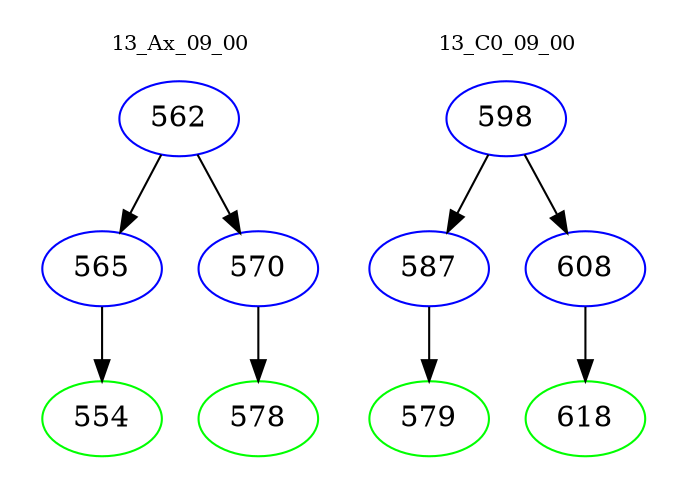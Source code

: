 digraph{
subgraph cluster_0 {
color = white
label = "13_Ax_09_00";
fontsize=10;
T0_562 [label="562", color="blue"]
T0_562 -> T0_565 [color="black"]
T0_565 [label="565", color="blue"]
T0_565 -> T0_554 [color="black"]
T0_554 [label="554", color="green"]
T0_562 -> T0_570 [color="black"]
T0_570 [label="570", color="blue"]
T0_570 -> T0_578 [color="black"]
T0_578 [label="578", color="green"]
}
subgraph cluster_1 {
color = white
label = "13_C0_09_00";
fontsize=10;
T1_598 [label="598", color="blue"]
T1_598 -> T1_587 [color="black"]
T1_587 [label="587", color="blue"]
T1_587 -> T1_579 [color="black"]
T1_579 [label="579", color="green"]
T1_598 -> T1_608 [color="black"]
T1_608 [label="608", color="blue"]
T1_608 -> T1_618 [color="black"]
T1_618 [label="618", color="green"]
}
}
